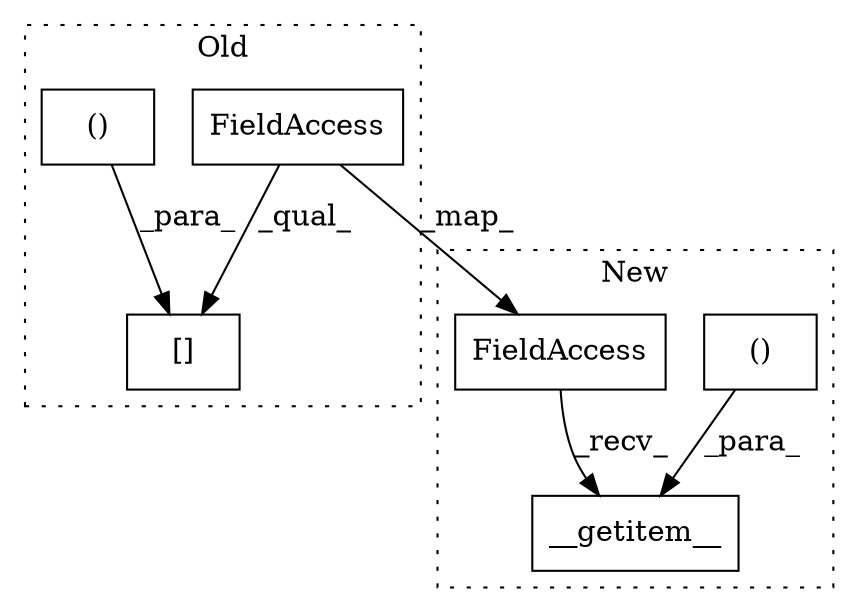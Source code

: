 digraph G {
subgraph cluster0 {
1 [label="[]" a="2" s="1326,1381" l="17,2" shape="box"];
3 [label="()" a="106" s="1343" l="38" shape="box"];
5 [label="FieldAccess" a="22" s="1326" l="11" shape="box"];
label = "Old";
style="dotted";
}
subgraph cluster1 {
2 [label="__getitem__" a="32" s="1130,1211" l="17,2" shape="box"];
4 [label="()" a="106" s="1147" l="64" shape="box"];
6 [label="FieldAccess" a="22" s="1118" l="11" shape="box"];
label = "New";
style="dotted";
}
3 -> 1 [label="_para_"];
4 -> 2 [label="_para_"];
5 -> 6 [label="_map_"];
5 -> 1 [label="_qual_"];
6 -> 2 [label="_recv_"];
}